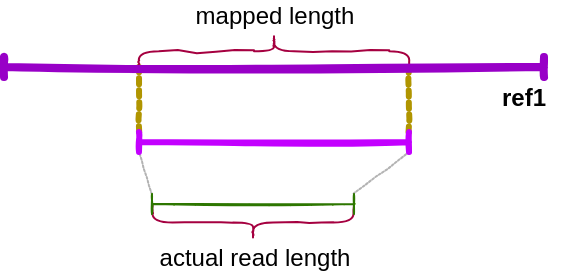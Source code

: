 <mxfile>
    <diagram id="nmYvi8qGq6PqC2IRUNrf" name="Page-1">
        <mxGraphModel dx="473" dy="300" grid="1" gridSize="30" guides="1" tooltips="1" connect="1" arrows="1" fold="1" page="1" pageScale="1" pageWidth="413" pageHeight="291" background="#ffffff" math="0" shadow="0">
            <root>
                <mxCell id="0"/>
                <mxCell id="1" parent="0"/>
                <mxCell id="38" style="edgeStyle=none;rounded=0;comic=0;sketch=1;orthogonalLoop=1;jettySize=auto;html=1;exitX=1;exitY=0;exitDx=0;exitDy=0;exitPerimeter=0;entryX=0.75;entryY=0.5;entryDx=0;entryDy=0;entryPerimeter=0;dashed=1;endArrow=none;endFill=0;fontColor=#000000;strokeWidth=3;dashPattern=1 1;fillColor=#e3c800;strokeColor=#B09500;sketchStyle=comic;zigzagOffset=-1;" edge="1" parent="1" source="13" target="2">
                    <mxGeometry relative="1" as="geometry"/>
                </mxCell>
                <mxCell id="37" style="rounded=0;orthogonalLoop=1;jettySize=auto;html=1;exitX=0;exitY=0;exitDx=0;exitDy=0;exitPerimeter=0;fontColor=#000000;endArrow=none;endFill=0;dashed=1;entryX=0.25;entryY=0.5;entryDx=0;entryDy=0;entryPerimeter=0;comic=0;sketch=1;sketchStyle=comic;strokeWidth=3;dashPattern=1 1;fillColor=#e3c800;strokeColor=#B09500;zigzagOffset=-1;" edge="1" parent="1" source="13" target="2">
                    <mxGeometry relative="1" as="geometry">
                        <mxPoint x="135" y="120" as="targetPoint"/>
                    </mxGeometry>
                </mxCell>
                <mxCell id="29" value="&lt;span style=&quot;background-color: rgb(255 , 255 , 255)&quot;&gt;mapped length&lt;/span&gt;" style="shape=curlyBracket;rounded=1;shadow=0;sketch=1;strokeColor=#A50040;strokeWidth=1;fillColor=#d80073;rotation=90;perimeterSpacing=0;fontColor=#000000;textDirection=ltr;labelBorderColor=none;html=1;flipH=0;flipV=0;verticalAlign=middle;labelPosition=left;verticalLabelPosition=middle;align=center;spacingTop=0;horizontal=0;sketchStyle=comic;zigzagOffset=-1;" vertex="1" parent="1">
                    <mxGeometry x="193" y="10.0" width="18" height="135.25" as="geometry"/>
                </mxCell>
                <mxCell id="2" value="" style="shape=crossbar;whiteSpace=wrap;html=1;rounded=1;fontColor=#ffffff;fillColor=none;strokeWidth=4;strokeColor=#9800C7;spacingTop=0;shadow=0;sketch=1;perimeterSpacing=0;sketchStyle=rough;" parent="1" vertex="1">
                    <mxGeometry x="67" y="80.5" width="270" height="10" as="geometry"/>
                </mxCell>
                <mxCell id="9" style="edgeStyle=none;rounded=0;jumpStyle=none;orthogonalLoop=1;jettySize=auto;html=1;exitX=0;exitY=0;exitDx=0;exitDy=0;exitPerimeter=0;dashed=1;dashPattern=1 1;endArrow=none;endFill=0;strokeColor=#B3B3B3;fontColor=#000000;sketch=1;shadow=0;entryX=0;entryY=1;entryDx=0;entryDy=0;entryPerimeter=0;sketchStyle=comic;zigzagOffset=-1;" parent="1" source="4" target="13" edge="1">
                    <mxGeometry relative="1" as="geometry">
                        <mxPoint x="154.5" y="100" as="targetPoint"/>
                    </mxGeometry>
                </mxCell>
                <mxCell id="10" style="edgeStyle=none;rounded=0;jumpStyle=none;orthogonalLoop=1;jettySize=auto;html=1;exitX=1;exitY=0;exitDx=0;exitDy=0;exitPerimeter=0;dashed=1;dashPattern=1 1;endArrow=none;endFill=0;strokeColor=#B3B3B3;fontColor=#000000;sketch=1;shadow=0;entryX=1;entryY=1;entryDx=0;entryDy=0;entryPerimeter=0;sketchStyle=comic;zigzagOffset=-1;" parent="1" source="4" target="13" edge="1">
                    <mxGeometry relative="1" as="geometry">
                        <mxPoint x="306.5" y="150" as="targetPoint"/>
                    </mxGeometry>
                </mxCell>
                <mxCell id="8" value="ref1" style="text;html=1;align=center;verticalAlign=middle;whiteSpace=wrap;rounded=0;fontStyle=1;fontColor=#000000;sketch=1;shadow=0;sketchStyle=rough;" parent="1" vertex="1">
                    <mxGeometry x="307" y="90.5" width="40" height="20" as="geometry"/>
                </mxCell>
                <mxCell id="34" value="" style="group;sketch=1;sketchStyle=comic;zigzagOffset=-1;" vertex="1" connectable="0" parent="1">
                    <mxGeometry x="141" y="149" width="101" height="23.25" as="geometry"/>
                </mxCell>
                <mxCell id="32" value="&lt;span&gt;actual read length&lt;br&gt;&lt;/span&gt;" style="shape=curlyBracket;rounded=1;shadow=0;sketch=1;strokeColor=#A50040;strokeWidth=1;fillColor=#d80073;rotation=90;perimeterSpacing=0;fontColor=#000000;textDirection=ltr;labelBorderColor=none;html=1;flipH=1;flipV=0;verticalAlign=middle;labelPosition=right;verticalLabelPosition=middle;align=center;spacingTop=0;horizontal=0;labelBackgroundColor=none;sketchStyle=comic;" vertex="1" parent="34">
                    <mxGeometry x="41.5" y="-36" width="18" height="100.5" as="geometry"/>
                </mxCell>
                <mxCell id="4" value="" style="shape=crossbar;whiteSpace=wrap;html=1;rounded=1;fontColor=#ffffff;fillColor=#60a917;strokeWidth=1;strokeColor=#2D7600;sketch=1;shadow=0;sketchStyle=rough;" parent="34" vertex="1">
                    <mxGeometry width="101" height="10" as="geometry"/>
                </mxCell>
                <mxCell id="13" value="" style="shape=crossbar;whiteSpace=wrap;html=1;rounded=1;fontColor=#ffffff;fillColor=none;strokeWidth=3;spacingTop=0;shadow=0;sketch=1;strokeColor=#C300FF;sketchStyle=rough;" parent="1" vertex="1">
                    <mxGeometry x="134.5" y="118" width="135" height="10" as="geometry"/>
                </mxCell>
            </root>
        </mxGraphModel>
    </diagram>
</mxfile>
